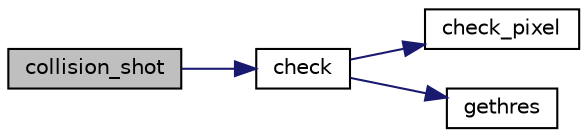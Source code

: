 digraph "collision_shot"
{
 // LATEX_PDF_SIZE
  edge [fontname="Helvetica",fontsize="10",labelfontname="Helvetica",labelfontsize="10"];
  node [fontname="Helvetica",fontsize="10",shape=record];
  rankdir="LR";
  Node1 [label="collision_shot",height=0.2,width=0.4,color="black", fillcolor="grey75", style="filled", fontcolor="black",tooltip="verifica se o tiro spshot do elemento sp colidiu com uma das sprites do inimigo en."];
  Node1 -> Node2 [color="midnightblue",fontsize="10",style="solid",fontname="Helvetica"];
  Node2 [label="check",height=0.2,width=0.4,color="black", fillcolor="white", style="filled",URL="$_g_ame_8c.html#a9c97b213e6f66e28d2a0ab304bbaca56",tooltip="verifica se o sprite sp contem a cor color nalgum dos seus pixeis."];
  Node2 -> Node3 [color="midnightblue",fontsize="10",style="solid",fontname="Helvetica"];
  Node3 [label="check_pixel",height=0.2,width=0.4,color="black", fillcolor="white", style="filled",URL="$graphic_8c.html#a5d45d2e63cad13afd03635b8b85b6f77",tooltip="verifica se o pixel especificado por pos esta colorizado com a cor color."];
  Node2 -> Node4 [color="midnightblue",fontsize="10",style="solid",fontname="Helvetica"];
  Node4 [label="gethres",height=0.2,width=0.4,color="black", fillcolor="white", style="filled",URL="$graphic_8c.html#a7e76810aa098a9a6d7e18deff615a009",tooltip="retorna a resolucao horizontal do ecra, relativa ao modo utilizado."];
}
